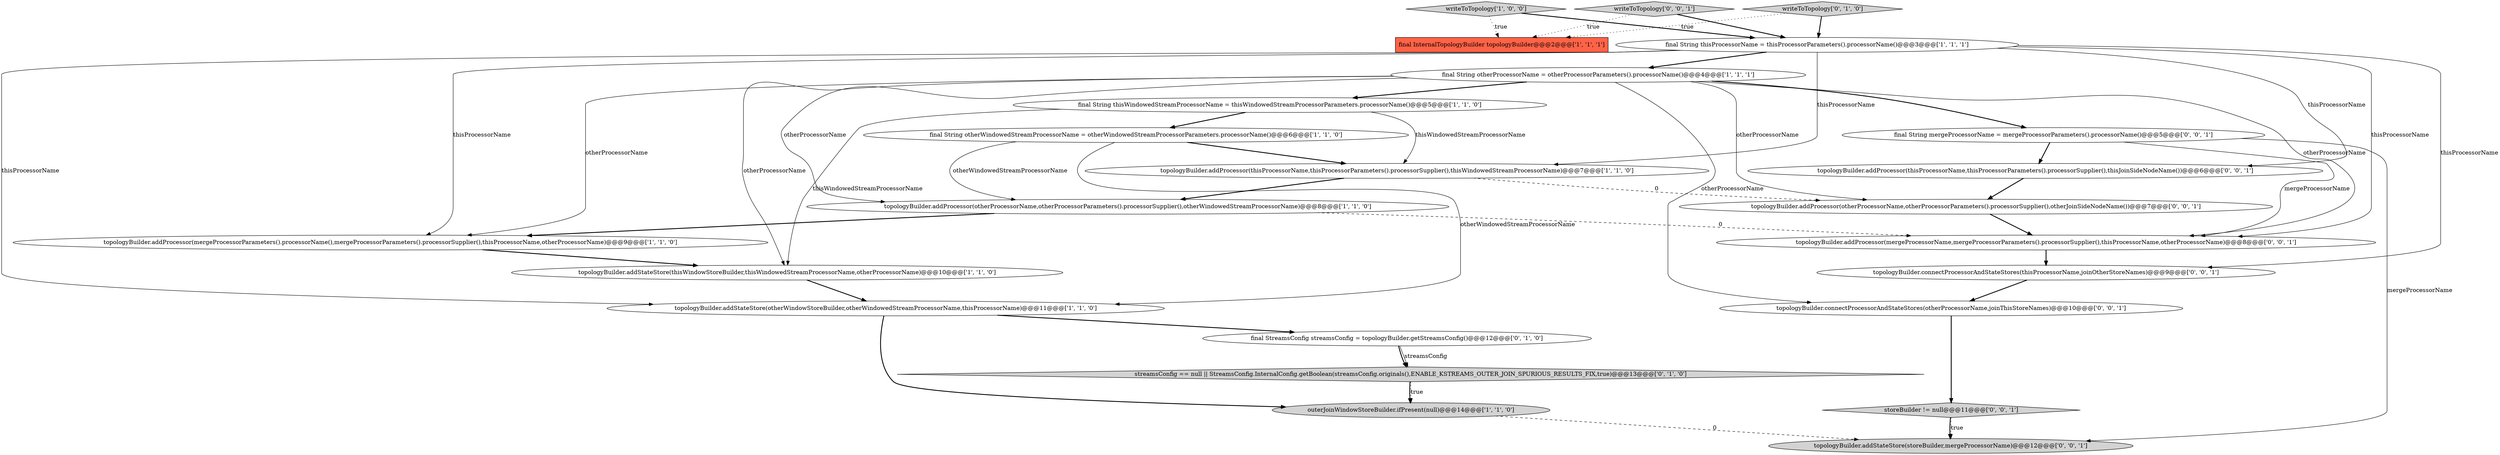 digraph {
14 [style = filled, label = "final StreamsConfig streamsConfig = topologyBuilder.getStreamsConfig()@@@12@@@['0', '1', '0']", fillcolor = white, shape = ellipse image = "AAA1AAABBB2BBB"];
22 [style = filled, label = "storeBuilder != null@@@11@@@['0', '0', '1']", fillcolor = lightgray, shape = diamond image = "AAA0AAABBB3BBB"];
1 [style = filled, label = "topologyBuilder.addProcessor(mergeProcessorParameters().processorName(),mergeProcessorParameters().processorSupplier(),thisProcessorName,otherProcessorName)@@@9@@@['1', '1', '0']", fillcolor = white, shape = ellipse image = "AAA0AAABBB1BBB"];
3 [style = filled, label = "final String otherProcessorName = otherProcessorParameters().processorName()@@@4@@@['1', '1', '1']", fillcolor = white, shape = ellipse image = "AAA0AAABBB1BBB"];
7 [style = filled, label = "topologyBuilder.addProcessor(otherProcessorName,otherProcessorParameters().processorSupplier(),otherWindowedStreamProcessorName)@@@8@@@['1', '1', '0']", fillcolor = white, shape = ellipse image = "AAA0AAABBB1BBB"];
8 [style = filled, label = "topologyBuilder.addStateStore(thisWindowStoreBuilder,thisWindowedStreamProcessorName,otherProcessorName)@@@10@@@['1', '1', '0']", fillcolor = white, shape = ellipse image = "AAA0AAABBB1BBB"];
23 [style = filled, label = "final String mergeProcessorName = mergeProcessorParameters().processorName()@@@5@@@['0', '0', '1']", fillcolor = white, shape = ellipse image = "AAA0AAABBB3BBB"];
18 [style = filled, label = "topologyBuilder.connectProcessorAndStateStores(otherProcessorName,joinThisStoreNames)@@@10@@@['0', '0', '1']", fillcolor = white, shape = ellipse image = "AAA0AAABBB3BBB"];
11 [style = filled, label = "final String otherWindowedStreamProcessorName = otherWindowedStreamProcessorParameters.processorName()@@@6@@@['1', '1', '0']", fillcolor = white, shape = ellipse image = "AAA0AAABBB1BBB"];
0 [style = filled, label = "final InternalTopologyBuilder topologyBuilder@@@2@@@['1', '1', '1']", fillcolor = tomato, shape = box image = "AAA0AAABBB1BBB"];
5 [style = filled, label = "final String thisProcessorName = thisProcessorParameters().processorName()@@@3@@@['1', '1', '1']", fillcolor = white, shape = ellipse image = "AAA0AAABBB1BBB"];
2 [style = filled, label = "writeToTopology['1', '0', '0']", fillcolor = lightgray, shape = diamond image = "AAA0AAABBB1BBB"];
21 [style = filled, label = "topologyBuilder.addProcessor(mergeProcessorName,mergeProcessorParameters().processorSupplier(),thisProcessorName,otherProcessorName)@@@8@@@['0', '0', '1']", fillcolor = white, shape = ellipse image = "AAA0AAABBB3BBB"];
19 [style = filled, label = "topologyBuilder.addProcessor(otherProcessorName,otherProcessorParameters().processorSupplier(),otherJoinSideNodeName())@@@7@@@['0', '0', '1']", fillcolor = white, shape = ellipse image = "AAA0AAABBB3BBB"];
10 [style = filled, label = "final String thisWindowedStreamProcessorName = thisWindowedStreamProcessorParameters.processorName()@@@5@@@['1', '1', '0']", fillcolor = white, shape = ellipse image = "AAA0AAABBB1BBB"];
20 [style = filled, label = "topologyBuilder.addProcessor(thisProcessorName,thisProcessorParameters().processorSupplier(),thisJoinSideNodeName())@@@6@@@['0', '0', '1']", fillcolor = white, shape = ellipse image = "AAA0AAABBB3BBB"];
6 [style = filled, label = "topologyBuilder.addProcessor(thisProcessorName,thisProcessorParameters().processorSupplier(),thisWindowedStreamProcessorName)@@@7@@@['1', '1', '0']", fillcolor = white, shape = ellipse image = "AAA0AAABBB1BBB"];
9 [style = filled, label = "outerJoinWindowStoreBuilder.ifPresent(null)@@@14@@@['1', '1', '0']", fillcolor = lightgray, shape = ellipse image = "AAA0AAABBB1BBB"];
4 [style = filled, label = "topologyBuilder.addStateStore(otherWindowStoreBuilder,otherWindowedStreamProcessorName,thisProcessorName)@@@11@@@['1', '1', '0']", fillcolor = white, shape = ellipse image = "AAA0AAABBB1BBB"];
12 [style = filled, label = "writeToTopology['0', '1', '0']", fillcolor = lightgray, shape = diamond image = "AAA0AAABBB2BBB"];
17 [style = filled, label = "writeToTopology['0', '0', '1']", fillcolor = lightgray, shape = diamond image = "AAA0AAABBB3BBB"];
13 [style = filled, label = "streamsConfig == null || StreamsConfig.InternalConfig.getBoolean(streamsConfig.originals(),ENABLE_KSTREAMS_OUTER_JOIN_SPURIOUS_RESULTS_FIX,true)@@@13@@@['0', '1', '0']", fillcolor = lightgray, shape = diamond image = "AAA1AAABBB2BBB"];
15 [style = filled, label = "topologyBuilder.connectProcessorAndStateStores(thisProcessorName,joinOtherStoreNames)@@@9@@@['0', '0', '1']", fillcolor = white, shape = ellipse image = "AAA0AAABBB3BBB"];
16 [style = filled, label = "topologyBuilder.addStateStore(storeBuilder,mergeProcessorName)@@@12@@@['0', '0', '1']", fillcolor = lightgray, shape = ellipse image = "AAA0AAABBB3BBB"];
3->10 [style = bold, label=""];
17->0 [style = dotted, label="true"];
21->15 [style = bold, label=""];
8->4 [style = bold, label=""];
5->6 [style = solid, label="thisProcessorName"];
22->16 [style = dotted, label="true"];
15->18 [style = bold, label=""];
18->22 [style = bold, label=""];
2->5 [style = bold, label=""];
12->0 [style = dotted, label="true"];
1->8 [style = bold, label=""];
22->16 [style = bold, label=""];
14->13 [style = bold, label=""];
23->16 [style = solid, label="mergeProcessorName"];
10->6 [style = solid, label="thisWindowedStreamProcessorName"];
10->11 [style = bold, label=""];
11->6 [style = bold, label=""];
3->7 [style = solid, label="otherProcessorName"];
13->9 [style = dotted, label="true"];
9->16 [style = dashed, label="0"];
20->19 [style = bold, label=""];
3->23 [style = bold, label=""];
19->21 [style = bold, label=""];
3->21 [style = solid, label="otherProcessorName"];
5->1 [style = solid, label="thisProcessorName"];
12->5 [style = bold, label=""];
7->21 [style = dashed, label="0"];
3->1 [style = solid, label="otherProcessorName"];
23->20 [style = bold, label=""];
4->9 [style = bold, label=""];
6->19 [style = dashed, label="0"];
11->4 [style = solid, label="otherWindowedStreamProcessorName"];
4->14 [style = bold, label=""];
5->21 [style = solid, label="thisProcessorName"];
11->7 [style = solid, label="otherWindowedStreamProcessorName"];
5->3 [style = bold, label=""];
7->1 [style = bold, label=""];
13->9 [style = bold, label=""];
10->8 [style = solid, label="thisWindowedStreamProcessorName"];
6->7 [style = bold, label=""];
3->8 [style = solid, label="otherProcessorName"];
5->20 [style = solid, label="thisProcessorName"];
5->15 [style = solid, label="thisProcessorName"];
3->18 [style = solid, label="otherProcessorName"];
23->21 [style = solid, label="mergeProcessorName"];
2->0 [style = dotted, label="true"];
14->13 [style = solid, label="streamsConfig"];
17->5 [style = bold, label=""];
3->19 [style = solid, label="otherProcessorName"];
5->4 [style = solid, label="thisProcessorName"];
}
